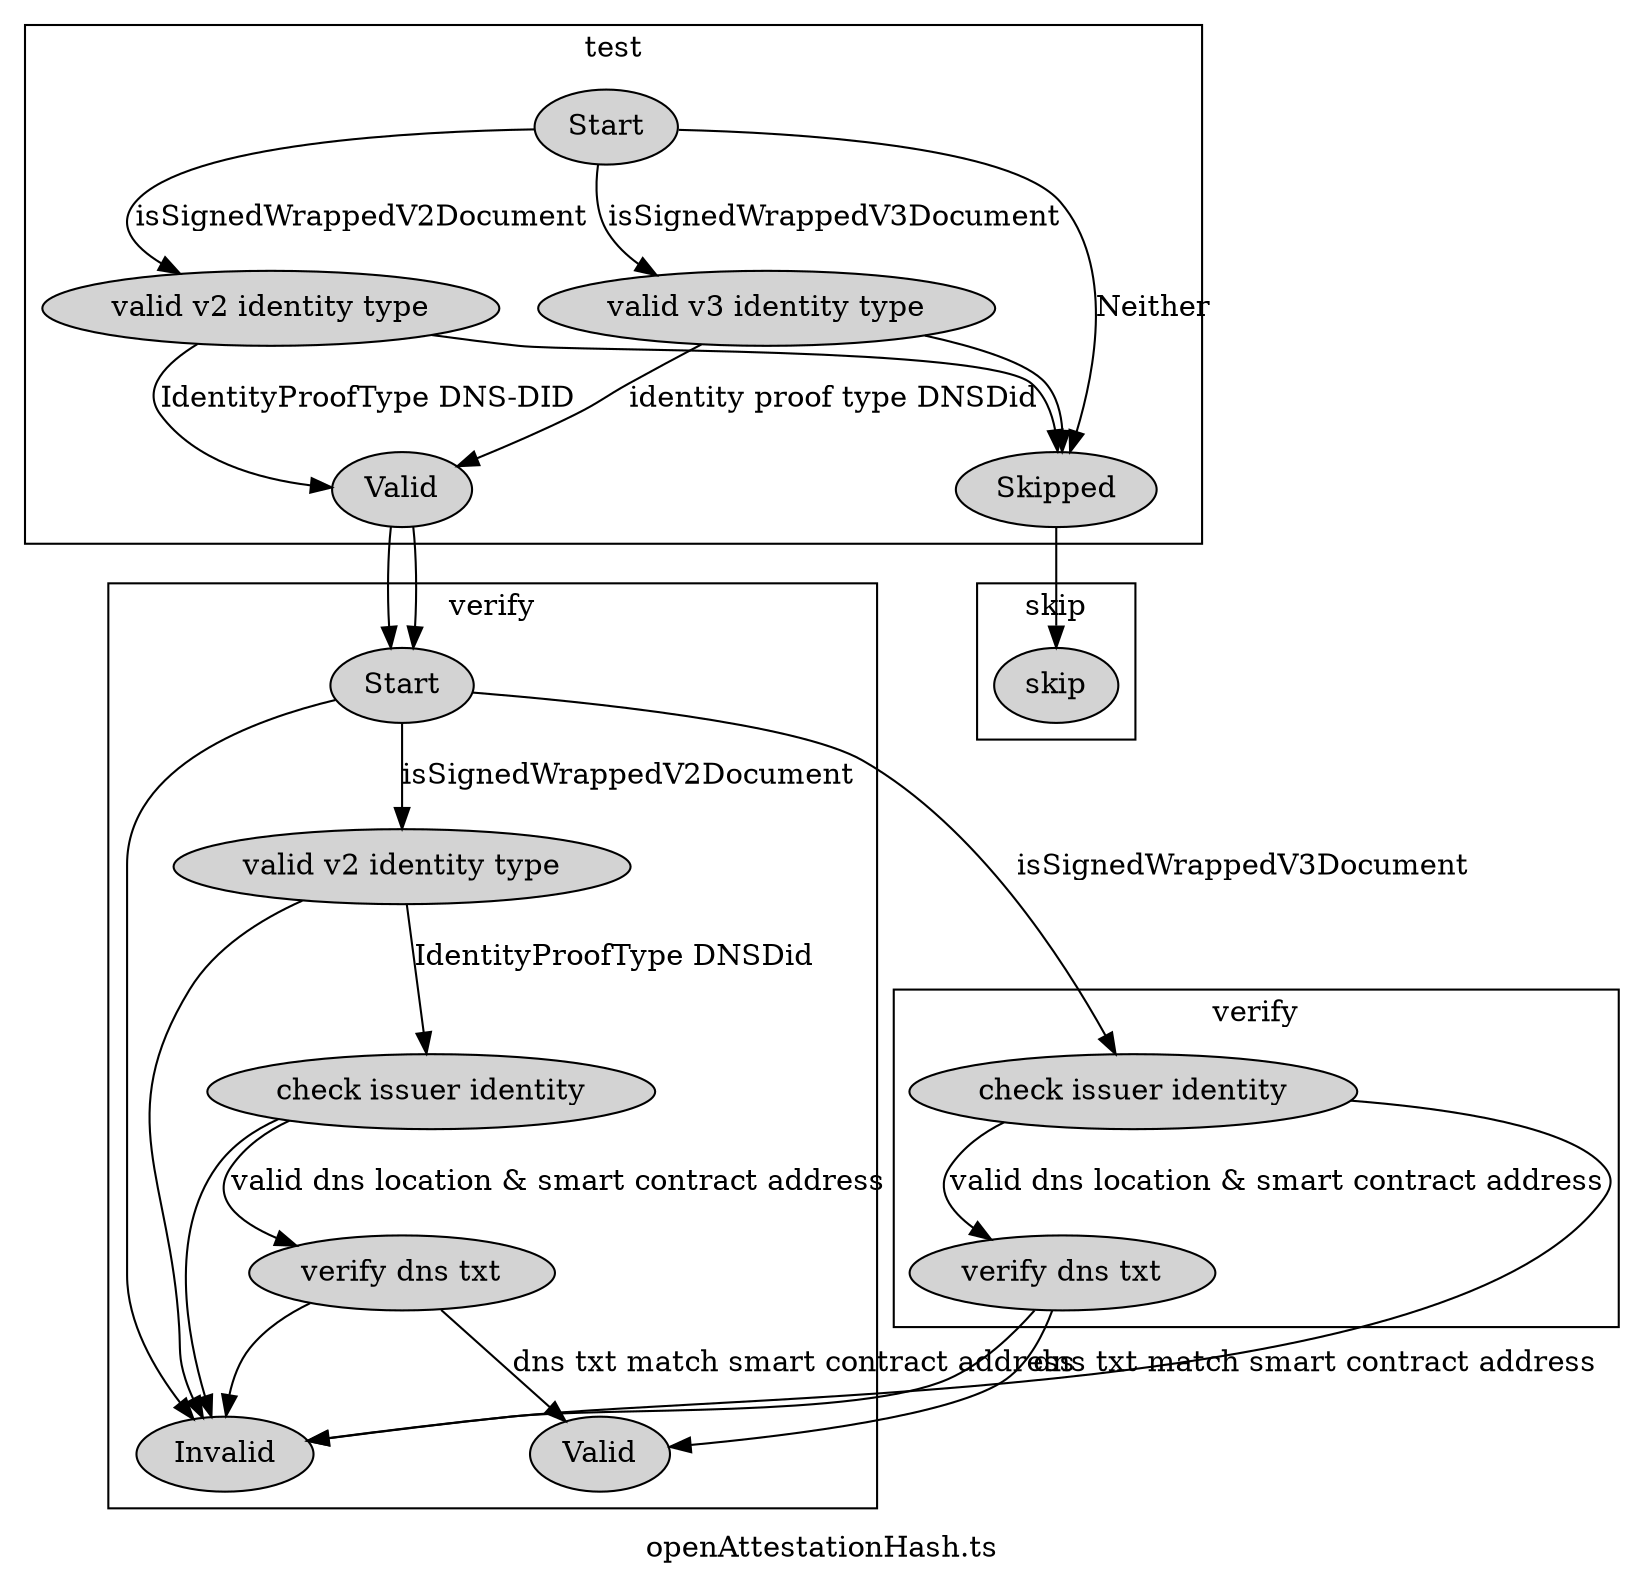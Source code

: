 digraph G {

    node [style=filled];
    label = "openAttestationHash.ts"

  subgraph cluster_1 {

    label = "test"

    start_test [label="Start"]
    valid_test [label= "Valid" URL="https://github.com/Open-Attestation/oa-verify/blob/080d82ed7223a1f29d7b8fee6e3f3e466c72227c/src/verifiers/documentIntegrity/hash/openAttestationHash.ts#L28"];
    
    v2_valid_identity_type [label="valid v2 identity type"]
    v3_valid_identity_type [label="valid v3 identity type"]
    
    invalid_test [label= "Skipped"];
    start_test -> v2_valid_identity_type [label="isSignedWrappedV2Document"];
    start_test -> v3_valid_identity_type [label="isSignedWrappedV3Document"];

    v2_valid_identity_type -> invalid_test
    v2_valid_identity_type -> valid_test [label="IdentityProofType DNS-DID"];
    

    v3_valid_identity_type -> valid_test [label="identity proof type DNSDid"];
    v3_valid_identity_type-> invalid_test

    start_test -> invalid_test [label="Neither"];
  }

  subgraph cluster_2 {

    label = "verify"

    verify_start_verify [label="Start"]
    valid [label= "Valid"];
    invalid [label= "Invalid"];
    // verify [label="isTokenMintedOnRegistry" URL="https://github.com/Open-Attestation/oa-verify/blob/080d82ed7223a1f29d7b8fee6e3f3e466c72227c/src/verifiers/documentStatus/tokenRegistry/ethereumTokenRegistryStatus.ts#L191"];
    v2_valid_identity_type_verify [label="valid v2 identity type"]
    
    v2_check_issuer_details [label="check issuer identity"]
    v2_verify_dns_txt_verify [label="verify dns txt"]
    
    valid_test -> verify_start_verify;
    
    verify_start_verify -> v2_valid_identity_type_verify [label = "isSignedWrappedV2Document"]
    verify_start_verify -> invalid

    
    v2_valid_identity_type_verify -> v2_check_issuer_details [label="IdentityProofType DNSDid"];
    v2_valid_identity_type_verify -> invalid
    
    v2_check_issuer_details -> v2_verify_dns_txt_verify [label="valid dns location & smart contract address"];
    v2_verify_dns_txt_verify -> valid [label="dns txt match smart contract address"]
    v2_verify_dns_txt_verify -> invalid
    v2_check_issuer_details -> invalid
  }


  subgraph cluster_3 {

    label = "verify"

    verify_start_verify [label="Start"]
    valid [label= "Valid"];
    invalid [label= "Invalid"];
    v3_valid_identity_type_verify [label="check issuer identity"]
    
    v3_verify_dns_txt_verify [label="verify dns txt"]
    
    valid_test -> verify_start_verify;
    
    verify_start_verify -> v3_valid_identity_type_verify [label = "isSignedWrappedV3Document"]
    

    
    
    v3_valid_identity_type_verify -> v3_verify_dns_txt_verify [label="valid dns location & smart contract address"];
    v3_valid_identity_type_verify -> invalid
    v3_verify_dns_txt_verify -> valid [label="dns txt match smart contract address"]
    v3_verify_dns_txt_verify -> invalid
  }

  subgraph cluster_4 {

    label = "skip"
    invalid_test -> skip;
  }

}